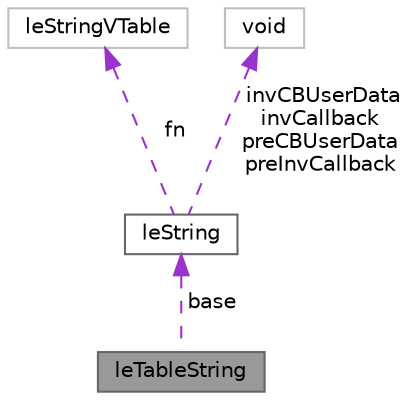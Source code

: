 digraph "leTableString"
{
 // INTERACTIVE_SVG=YES
 // LATEX_PDF_SIZE
  bgcolor="transparent";
  edge [fontname=Helvetica,fontsize=10,labelfontname=Helvetica,labelfontsize=10];
  node [fontname=Helvetica,fontsize=10,shape=box,height=0.2,width=0.4];
  Node1 [label="leTableString",height=0.2,width=0.4,color="gray40", fillcolor="grey60", style="filled", fontcolor="black",tooltip="This struct represents a table string."];
  Node2 -> Node1 [dir="back",color="darkorchid3",style="dashed",label=" base" ];
  Node2 [label="leString",height=0.2,width=0.4,color="gray40", fillcolor="white", style="filled",URL="$structleString.html",tooltip="This struct represents a string."];
  Node3 -> Node2 [dir="back",color="darkorchid3",style="dashed",label=" fn" ];
  Node3 [label="leStringVTable",height=0.2,width=0.4,color="grey75", fillcolor="white", style="filled",URL="$structleStringVTable.html",tooltip=" "];
  Node4 -> Node2 [dir="back",color="darkorchid3",style="dashed",label=" invCBUserData\ninvCallback\npreCBUserData\npreInvCallback" ];
  Node4 [label="void",height=0.2,width=0.4,color="grey75", fillcolor="white", style="filled",tooltip=" "];
}
